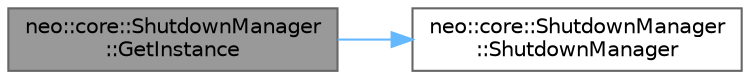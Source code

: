 digraph "neo::core::ShutdownManager::GetInstance"
{
 // LATEX_PDF_SIZE
  bgcolor="transparent";
  edge [fontname=Helvetica,fontsize=10,labelfontname=Helvetica,labelfontsize=10];
  node [fontname=Helvetica,fontsize=10,shape=box,height=0.2,width=0.4];
  rankdir="LR";
  Node1 [id="Node000001",label="neo::core::ShutdownManager\l::GetInstance",height=0.2,width=0.4,color="gray40", fillcolor="grey60", style="filled", fontcolor="black",tooltip=" "];
  Node1 -> Node2 [id="edge1_Node000001_Node000002",color="steelblue1",style="solid",tooltip=" "];
  Node2 [id="Node000002",label="neo::core::ShutdownManager\l::ShutdownManager",height=0.2,width=0.4,color="grey40", fillcolor="white", style="filled",URL="$classneo_1_1core_1_1_shutdown_manager.html#acd68db08f480ae1ae482cee0a546c98b",tooltip=" "];
}
